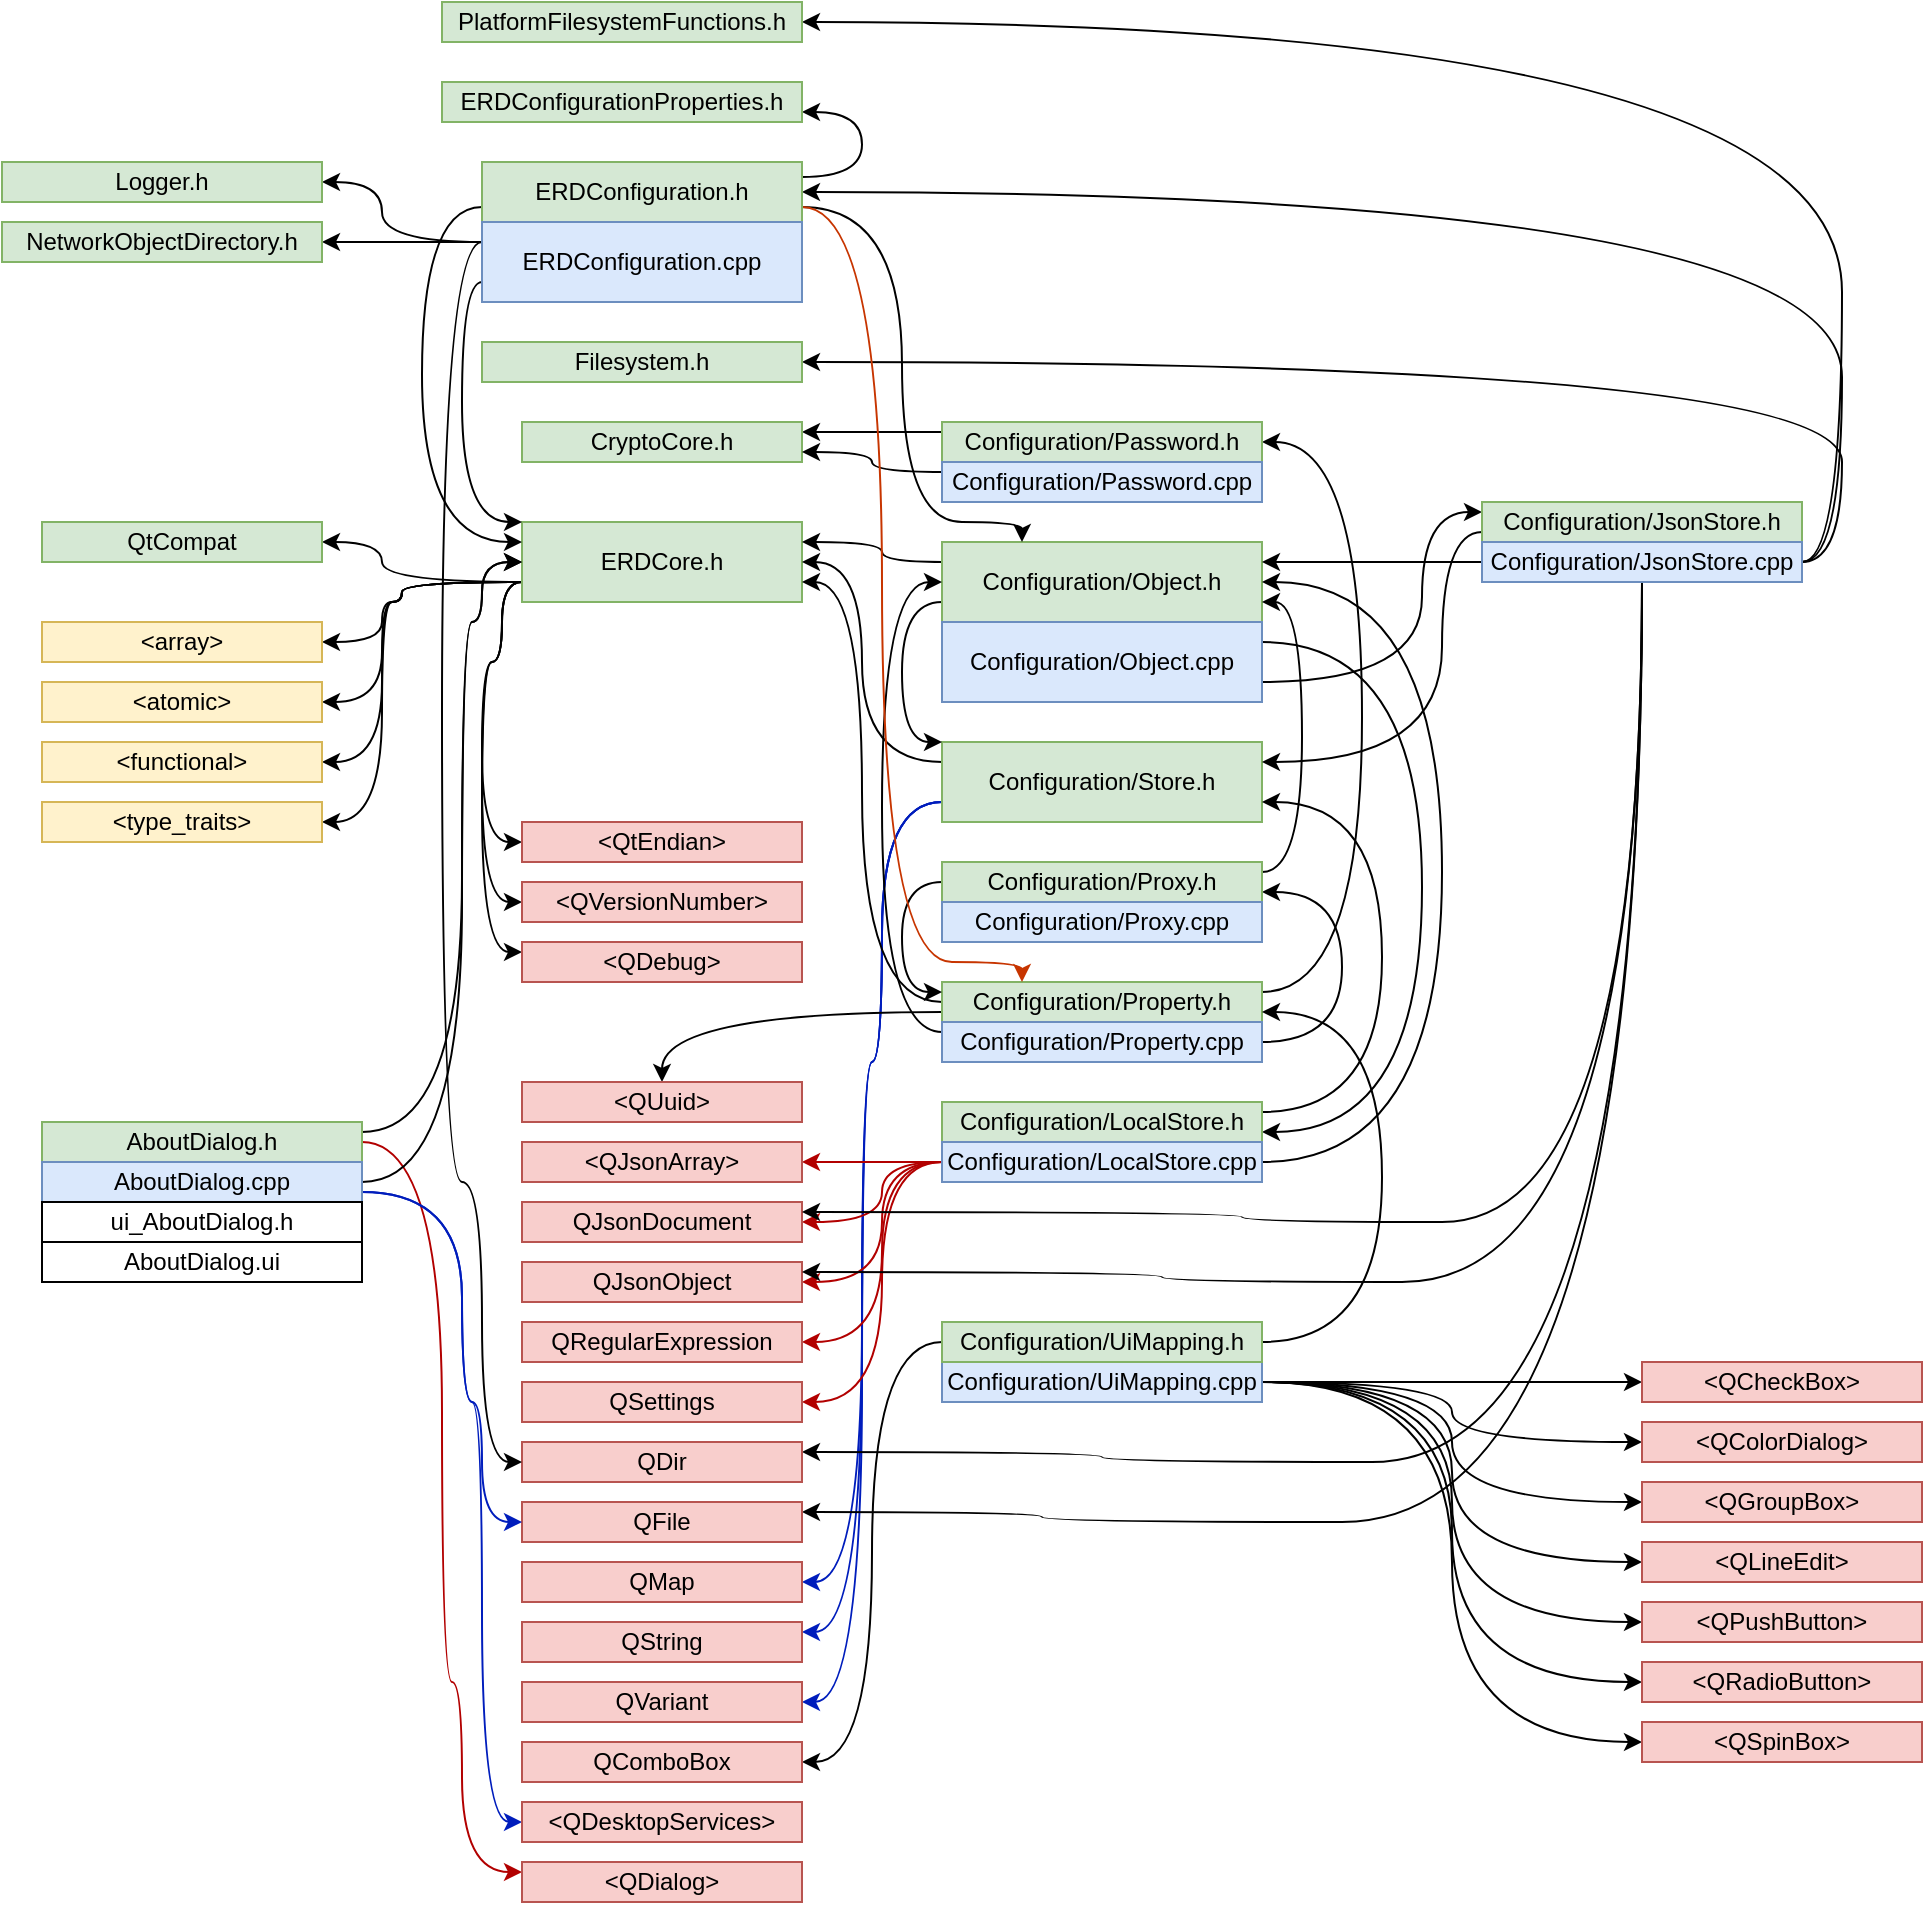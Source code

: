 <mxfile version="20.3.6" type="github">
  <diagram id="zvHaVaip3HxK8wFtQaT3" name="Страница 1">
    <mxGraphModel dx="1221" dy="706" grid="1" gridSize="10" guides="1" tooltips="1" connect="1" arrows="1" fold="1" page="1" pageScale="1" pageWidth="2339" pageHeight="3300" math="0" shadow="0">
      <root>
        <mxCell id="0" />
        <mxCell id="1" parent="0" />
        <mxCell id="VyjJM6VS8CyKdPyFCLlB-68" style="edgeStyle=orthogonalEdgeStyle;orthogonalLoop=1;jettySize=auto;html=1;exitX=0;exitY=0.75;exitDx=0;exitDy=0;entryX=1;entryY=0.5;entryDx=0;entryDy=0;strokeColor=default;curved=1;" edge="1" parent="1" source="VyjJM6VS8CyKdPyFCLlB-1" target="VyjJM6VS8CyKdPyFCLlB-67">
          <mxGeometry relative="1" as="geometry">
            <Array as="points">
              <mxPoint x="490" y="420" />
              <mxPoint x="490" y="400" />
            </Array>
          </mxGeometry>
        </mxCell>
        <mxCell id="VyjJM6VS8CyKdPyFCLlB-76" style="edgeStyle=orthogonalEdgeStyle;curved=1;orthogonalLoop=1;jettySize=auto;html=1;exitX=0;exitY=0.75;exitDx=0;exitDy=0;entryX=0;entryY=0.5;entryDx=0;entryDy=0;strokeColor=default;" edge="1" parent="1" source="VyjJM6VS8CyKdPyFCLlB-1" target="VyjJM6VS8CyKdPyFCLlB-69">
          <mxGeometry relative="1" as="geometry">
            <Array as="points">
              <mxPoint x="550" y="420" />
              <mxPoint x="550" y="460" />
              <mxPoint x="540" y="460" />
              <mxPoint x="540" y="550" />
            </Array>
          </mxGeometry>
        </mxCell>
        <mxCell id="VyjJM6VS8CyKdPyFCLlB-77" style="edgeStyle=orthogonalEdgeStyle;curved=1;orthogonalLoop=1;jettySize=auto;html=1;exitX=0;exitY=0.75;exitDx=0;exitDy=0;entryX=0;entryY=0.5;entryDx=0;entryDy=0;strokeColor=default;" edge="1" parent="1" source="VyjJM6VS8CyKdPyFCLlB-1" target="VyjJM6VS8CyKdPyFCLlB-70">
          <mxGeometry relative="1" as="geometry">
            <Array as="points">
              <mxPoint x="550" y="420" />
              <mxPoint x="550" y="460" />
              <mxPoint x="540" y="460" />
              <mxPoint x="540" y="580" />
            </Array>
          </mxGeometry>
        </mxCell>
        <mxCell id="VyjJM6VS8CyKdPyFCLlB-78" style="edgeStyle=orthogonalEdgeStyle;curved=1;orthogonalLoop=1;jettySize=auto;html=1;exitX=0;exitY=0.75;exitDx=0;exitDy=0;entryX=0;entryY=0.25;entryDx=0;entryDy=0;strokeColor=default;" edge="1" parent="1" source="VyjJM6VS8CyKdPyFCLlB-1" target="VyjJM6VS8CyKdPyFCLlB-71">
          <mxGeometry relative="1" as="geometry">
            <Array as="points">
              <mxPoint x="550" y="420" />
              <mxPoint x="550" y="460" />
              <mxPoint x="540" y="460" />
              <mxPoint x="540" y="605" />
            </Array>
          </mxGeometry>
        </mxCell>
        <mxCell id="VyjJM6VS8CyKdPyFCLlB-79" style="edgeStyle=orthogonalEdgeStyle;curved=1;orthogonalLoop=1;jettySize=auto;html=1;exitX=0;exitY=0.75;exitDx=0;exitDy=0;entryX=1;entryY=0.5;entryDx=0;entryDy=0;strokeColor=default;" edge="1" parent="1" source="VyjJM6VS8CyKdPyFCLlB-1" target="VyjJM6VS8CyKdPyFCLlB-72">
          <mxGeometry relative="1" as="geometry">
            <Array as="points">
              <mxPoint x="500" y="420" />
              <mxPoint x="500" y="430" />
              <mxPoint x="490" y="430" />
              <mxPoint x="490" y="450" />
            </Array>
          </mxGeometry>
        </mxCell>
        <mxCell id="VyjJM6VS8CyKdPyFCLlB-80" style="edgeStyle=orthogonalEdgeStyle;curved=1;orthogonalLoop=1;jettySize=auto;html=1;exitX=0;exitY=0.75;exitDx=0;exitDy=0;entryX=1;entryY=0.5;entryDx=0;entryDy=0;strokeColor=default;" edge="1" parent="1" source="VyjJM6VS8CyKdPyFCLlB-1" target="VyjJM6VS8CyKdPyFCLlB-73">
          <mxGeometry relative="1" as="geometry">
            <Array as="points">
              <mxPoint x="500" y="420" />
              <mxPoint x="500" y="430" />
              <mxPoint x="490" y="430" />
              <mxPoint x="490" y="480" />
            </Array>
          </mxGeometry>
        </mxCell>
        <mxCell id="VyjJM6VS8CyKdPyFCLlB-81" style="edgeStyle=orthogonalEdgeStyle;curved=1;orthogonalLoop=1;jettySize=auto;html=1;exitX=0;exitY=0.75;exitDx=0;exitDy=0;entryX=1;entryY=0.5;entryDx=0;entryDy=0;strokeColor=default;" edge="1" parent="1" source="VyjJM6VS8CyKdPyFCLlB-1" target="VyjJM6VS8CyKdPyFCLlB-74">
          <mxGeometry relative="1" as="geometry">
            <Array as="points">
              <mxPoint x="500" y="420" />
              <mxPoint x="500" y="430" />
              <mxPoint x="490" y="430" />
              <mxPoint x="490" y="510" />
            </Array>
          </mxGeometry>
        </mxCell>
        <mxCell id="VyjJM6VS8CyKdPyFCLlB-82" style="edgeStyle=orthogonalEdgeStyle;curved=1;orthogonalLoop=1;jettySize=auto;html=1;exitX=0;exitY=0.75;exitDx=0;exitDy=0;entryX=1;entryY=0.5;entryDx=0;entryDy=0;strokeColor=default;" edge="1" parent="1" source="VyjJM6VS8CyKdPyFCLlB-1" target="VyjJM6VS8CyKdPyFCLlB-75">
          <mxGeometry relative="1" as="geometry">
            <Array as="points">
              <mxPoint x="500" y="420" />
              <mxPoint x="500" y="430" />
              <mxPoint x="490" y="430" />
              <mxPoint x="490" y="540" />
            </Array>
          </mxGeometry>
        </mxCell>
        <mxCell id="VyjJM6VS8CyKdPyFCLlB-1" value="ERDCore.h" style="rounded=0;whiteSpace=wrap;html=1;fillColor=#d5e8d4;strokeColor=#82b366;" vertex="1" parent="1">
          <mxGeometry x="560" y="390" width="140" height="40" as="geometry" />
        </mxCell>
        <mxCell id="VyjJM6VS8CyKdPyFCLlB-60" style="edgeStyle=orthogonalEdgeStyle;curved=1;orthogonalLoop=1;jettySize=auto;html=1;exitX=0;exitY=0.25;exitDx=0;exitDy=0;entryX=1;entryY=0.5;entryDx=0;entryDy=0;strokeColor=default;" edge="1" parent="1" source="VyjJM6VS8CyKdPyFCLlB-2" target="VyjJM6VS8CyKdPyFCLlB-1">
          <mxGeometry relative="1" as="geometry">
            <Array as="points">
              <mxPoint x="730" y="510" />
              <mxPoint x="730" y="410" />
            </Array>
          </mxGeometry>
        </mxCell>
        <mxCell id="VyjJM6VS8CyKdPyFCLlB-64" style="edgeStyle=orthogonalEdgeStyle;curved=1;orthogonalLoop=1;jettySize=auto;html=1;exitX=0;exitY=0.75;exitDx=0;exitDy=0;entryX=1;entryY=0.5;entryDx=0;entryDy=0;strokeColor=#001DBC;fillColor=#0050ef;" edge="1" parent="1" source="VyjJM6VS8CyKdPyFCLlB-2" target="VyjJM6VS8CyKdPyFCLlB-61">
          <mxGeometry relative="1" as="geometry">
            <Array as="points">
              <mxPoint x="740" y="530" />
              <mxPoint x="740" y="660" />
              <mxPoint x="730" y="660" />
              <mxPoint x="730" y="920" />
            </Array>
          </mxGeometry>
        </mxCell>
        <mxCell id="VyjJM6VS8CyKdPyFCLlB-65" style="edgeStyle=orthogonalEdgeStyle;curved=1;orthogonalLoop=1;jettySize=auto;html=1;exitX=0;exitY=0.75;exitDx=0;exitDy=0;entryX=1;entryY=0.25;entryDx=0;entryDy=0;strokeColor=#001DBC;fillColor=#0050ef;" edge="1" parent="1" source="VyjJM6VS8CyKdPyFCLlB-2" target="VyjJM6VS8CyKdPyFCLlB-62">
          <mxGeometry relative="1" as="geometry">
            <Array as="points">
              <mxPoint x="740" y="530" />
              <mxPoint x="740" y="660" />
              <mxPoint x="730" y="660" />
              <mxPoint x="730" y="945" />
            </Array>
          </mxGeometry>
        </mxCell>
        <mxCell id="VyjJM6VS8CyKdPyFCLlB-66" style="edgeStyle=orthogonalEdgeStyle;curved=1;orthogonalLoop=1;jettySize=auto;html=1;exitX=0;exitY=0.75;exitDx=0;exitDy=0;entryX=1;entryY=0.5;entryDx=0;entryDy=0;strokeColor=#001DBC;fillColor=#0050ef;" edge="1" parent="1" source="VyjJM6VS8CyKdPyFCLlB-2" target="VyjJM6VS8CyKdPyFCLlB-63">
          <mxGeometry relative="1" as="geometry">
            <Array as="points">
              <mxPoint x="740" y="530" />
              <mxPoint x="740" y="660" />
              <mxPoint x="730" y="660" />
              <mxPoint x="730" y="980" />
            </Array>
          </mxGeometry>
        </mxCell>
        <mxCell id="VyjJM6VS8CyKdPyFCLlB-2" value="Configuration/Store.h" style="rounded=0;whiteSpace=wrap;html=1;fillColor=#d5e8d4;strokeColor=#82b366;" vertex="1" parent="1">
          <mxGeometry x="770" y="500" width="160" height="40" as="geometry" />
        </mxCell>
        <mxCell id="VyjJM6VS8CyKdPyFCLlB-5" style="edgeStyle=orthogonalEdgeStyle;orthogonalLoop=1;jettySize=auto;html=1;exitX=0;exitY=0.75;exitDx=0;exitDy=0;entryX=0;entryY=0;entryDx=0;entryDy=0;curved=1;" edge="1" parent="1" source="VyjJM6VS8CyKdPyFCLlB-4" target="VyjJM6VS8CyKdPyFCLlB-2">
          <mxGeometry relative="1" as="geometry">
            <Array as="points">
              <mxPoint x="750" y="430" />
              <mxPoint x="750" y="500" />
            </Array>
          </mxGeometry>
        </mxCell>
        <mxCell id="VyjJM6VS8CyKdPyFCLlB-6" style="edgeStyle=orthogonalEdgeStyle;orthogonalLoop=1;jettySize=auto;html=1;exitX=0;exitY=0.25;exitDx=0;exitDy=0;entryX=1;entryY=0.25;entryDx=0;entryDy=0;curved=1;" edge="1" parent="1" source="VyjJM6VS8CyKdPyFCLlB-4" target="VyjJM6VS8CyKdPyFCLlB-1">
          <mxGeometry relative="1" as="geometry">
            <mxPoint x="790" y="400" as="targetPoint" />
            <Array as="points">
              <mxPoint x="740" y="410" />
              <mxPoint x="740" y="400" />
            </Array>
          </mxGeometry>
        </mxCell>
        <mxCell id="VyjJM6VS8CyKdPyFCLlB-4" value="Configuration/Object.h" style="rounded=0;whiteSpace=wrap;html=1;fillColor=#d5e8d4;strokeColor=#82b366;" vertex="1" parent="1">
          <mxGeometry x="770" y="400" width="160" height="40" as="geometry" />
        </mxCell>
        <mxCell id="VyjJM6VS8CyKdPyFCLlB-11" style="edgeStyle=orthogonalEdgeStyle;orthogonalLoop=1;jettySize=auto;html=1;exitX=1;exitY=0.25;exitDx=0;exitDy=0;entryX=1;entryY=0.75;entryDx=0;entryDy=0;curved=1;" edge="1" parent="1" source="VyjJM6VS8CyKdPyFCLlB-7" target="VyjJM6VS8CyKdPyFCLlB-9">
          <mxGeometry relative="1" as="geometry">
            <Array as="points">
              <mxPoint x="1010" y="450" />
              <mxPoint x="1010" y="695" />
            </Array>
          </mxGeometry>
        </mxCell>
        <mxCell id="VyjJM6VS8CyKdPyFCLlB-12" style="edgeStyle=orthogonalEdgeStyle;orthogonalLoop=1;jettySize=auto;html=1;exitX=1;exitY=0.75;exitDx=0;exitDy=0;entryX=0;entryY=0.25;entryDx=0;entryDy=0;curved=1;" edge="1" parent="1" source="VyjJM6VS8CyKdPyFCLlB-7" target="VyjJM6VS8CyKdPyFCLlB-10">
          <mxGeometry relative="1" as="geometry">
            <Array as="points">
              <mxPoint x="1010" y="470" />
              <mxPoint x="1010" y="385" />
            </Array>
          </mxGeometry>
        </mxCell>
        <mxCell id="VyjJM6VS8CyKdPyFCLlB-7" value="Configuration/Object.cpp" style="rounded=0;whiteSpace=wrap;html=1;fillColor=#dae8fc;strokeColor=#6c8ebf;" vertex="1" parent="1">
          <mxGeometry x="770" y="440" width="160" height="40" as="geometry" />
        </mxCell>
        <mxCell id="VyjJM6VS8CyKdPyFCLlB-29" style="edgeStyle=orthogonalEdgeStyle;orthogonalLoop=1;jettySize=auto;html=1;exitX=1;exitY=0.25;exitDx=0;exitDy=0;entryX=1;entryY=0.75;entryDx=0;entryDy=0;curved=1;" edge="1" parent="1" source="VyjJM6VS8CyKdPyFCLlB-9" target="VyjJM6VS8CyKdPyFCLlB-2">
          <mxGeometry relative="1" as="geometry">
            <Array as="points">
              <mxPoint x="990" y="685" />
              <mxPoint x="990" y="530" />
            </Array>
          </mxGeometry>
        </mxCell>
        <mxCell id="VyjJM6VS8CyKdPyFCLlB-9" value="Configuration/LocalStore.h" style="rounded=0;whiteSpace=wrap;html=1;fillColor=#d5e8d4;strokeColor=#82b366;" vertex="1" parent="1">
          <mxGeometry x="770" y="680" width="160" height="20" as="geometry" />
        </mxCell>
        <mxCell id="VyjJM6VS8CyKdPyFCLlB-44" style="edgeStyle=orthogonalEdgeStyle;orthogonalLoop=1;jettySize=auto;html=1;exitX=0;exitY=0.75;exitDx=0;exitDy=0;entryX=1;entryY=0.25;entryDx=0;entryDy=0;curved=1;" edge="1" parent="1" source="VyjJM6VS8CyKdPyFCLlB-10" target="VyjJM6VS8CyKdPyFCLlB-2">
          <mxGeometry relative="1" as="geometry">
            <Array as="points">
              <mxPoint x="1020" y="395" />
              <mxPoint x="1020" y="510" />
            </Array>
          </mxGeometry>
        </mxCell>
        <mxCell id="VyjJM6VS8CyKdPyFCLlB-10" value="Configuration/JsonStore.h" style="rounded=0;whiteSpace=wrap;html=1;fillColor=#d5e8d4;strokeColor=#82b366;" vertex="1" parent="1">
          <mxGeometry x="1040" y="380" width="160" height="20" as="geometry" />
        </mxCell>
        <mxCell id="VyjJM6VS8CyKdPyFCLlB-16" style="edgeStyle=orthogonalEdgeStyle;orthogonalLoop=1;jettySize=auto;html=1;exitX=0;exitY=0.75;exitDx=0;exitDy=0;entryX=0.5;entryY=0;entryDx=0;entryDy=0;curved=1;" edge="1" parent="1" source="VyjJM6VS8CyKdPyFCLlB-13" target="VyjJM6VS8CyKdPyFCLlB-15">
          <mxGeometry relative="1" as="geometry" />
        </mxCell>
        <mxCell id="VyjJM6VS8CyKdPyFCLlB-17" style="edgeStyle=orthogonalEdgeStyle;orthogonalLoop=1;jettySize=auto;html=1;exitX=0;exitY=0.5;exitDx=0;exitDy=0;entryX=1;entryY=0.75;entryDx=0;entryDy=0;curved=1;" edge="1" parent="1" source="VyjJM6VS8CyKdPyFCLlB-13" target="VyjJM6VS8CyKdPyFCLlB-1">
          <mxGeometry relative="1" as="geometry">
            <Array as="points">
              <mxPoint x="730" y="630" />
              <mxPoint x="730" y="420" />
            </Array>
          </mxGeometry>
        </mxCell>
        <mxCell id="VyjJM6VS8CyKdPyFCLlB-19" style="edgeStyle=orthogonalEdgeStyle;orthogonalLoop=1;jettySize=auto;html=1;exitX=1;exitY=0.25;exitDx=0;exitDy=0;entryX=1;entryY=0.5;entryDx=0;entryDy=0;curved=1;" edge="1" parent="1" source="VyjJM6VS8CyKdPyFCLlB-13" target="VyjJM6VS8CyKdPyFCLlB-18">
          <mxGeometry relative="1" as="geometry">
            <Array as="points">
              <mxPoint x="980" y="625" />
              <mxPoint x="980" y="350" />
            </Array>
          </mxGeometry>
        </mxCell>
        <mxCell id="VyjJM6VS8CyKdPyFCLlB-13" value="Configuration/Property.h" style="rounded=0;whiteSpace=wrap;html=1;fillColor=#d5e8d4;strokeColor=#82b366;" vertex="1" parent="1">
          <mxGeometry x="770" y="620" width="160" height="20" as="geometry" />
        </mxCell>
        <mxCell id="VyjJM6VS8CyKdPyFCLlB-20" style="edgeStyle=orthogonalEdgeStyle;orthogonalLoop=1;jettySize=auto;html=1;exitX=0;exitY=0.25;exitDx=0;exitDy=0;entryX=0;entryY=0.5;entryDx=0;entryDy=0;curved=1;" edge="1" parent="1" source="VyjJM6VS8CyKdPyFCLlB-14" target="VyjJM6VS8CyKdPyFCLlB-4">
          <mxGeometry relative="1" as="geometry">
            <Array as="points">
              <mxPoint x="740" y="645" />
              <mxPoint x="740" y="420" />
            </Array>
          </mxGeometry>
        </mxCell>
        <mxCell id="VyjJM6VS8CyKdPyFCLlB-23" style="edgeStyle=orthogonalEdgeStyle;orthogonalLoop=1;jettySize=auto;html=1;exitX=1;exitY=0.5;exitDx=0;exitDy=0;entryX=1;entryY=0.75;entryDx=0;entryDy=0;curved=1;" edge="1" parent="1" source="VyjJM6VS8CyKdPyFCLlB-14" target="VyjJM6VS8CyKdPyFCLlB-22">
          <mxGeometry relative="1" as="geometry">
            <Array as="points">
              <mxPoint x="970" y="650" />
              <mxPoint x="970" y="575" />
            </Array>
          </mxGeometry>
        </mxCell>
        <mxCell id="VyjJM6VS8CyKdPyFCLlB-14" value="Configuration/Property.cpp" style="rounded=0;whiteSpace=wrap;html=1;fillColor=#dae8fc;strokeColor=#6c8ebf;" vertex="1" parent="1">
          <mxGeometry x="770" y="640" width="160" height="20" as="geometry" />
        </mxCell>
        <mxCell id="VyjJM6VS8CyKdPyFCLlB-15" value="&amp;lt;QUuid&amp;gt;" style="rounded=0;whiteSpace=wrap;html=1;fillColor=#f8cecc;strokeColor=#b85450;" vertex="1" parent="1">
          <mxGeometry x="560" y="670" width="140" height="20" as="geometry" />
        </mxCell>
        <mxCell id="VyjJM6VS8CyKdPyFCLlB-25" style="edgeStyle=orthogonalEdgeStyle;orthogonalLoop=1;jettySize=auto;html=1;exitX=0;exitY=0.25;exitDx=0;exitDy=0;entryX=1;entryY=0.25;entryDx=0;entryDy=0;curved=1;" edge="1" parent="1" source="VyjJM6VS8CyKdPyFCLlB-18" target="VyjJM6VS8CyKdPyFCLlB-24">
          <mxGeometry relative="1" as="geometry" />
        </mxCell>
        <mxCell id="VyjJM6VS8CyKdPyFCLlB-18" value="Configuration/Password.h" style="rounded=0;whiteSpace=wrap;html=1;fillColor=#d5e8d4;strokeColor=#82b366;" vertex="1" parent="1">
          <mxGeometry x="770" y="340" width="160" height="20" as="geometry" />
        </mxCell>
        <mxCell id="VyjJM6VS8CyKdPyFCLlB-83" style="edgeStyle=orthogonalEdgeStyle;orthogonalLoop=1;jettySize=auto;html=1;exitX=1;exitY=0.25;exitDx=0;exitDy=0;entryX=1;entryY=0.75;entryDx=0;entryDy=0;strokeColor=default;curved=1;" edge="1" parent="1" source="VyjJM6VS8CyKdPyFCLlB-22" target="VyjJM6VS8CyKdPyFCLlB-4">
          <mxGeometry relative="1" as="geometry">
            <Array as="points">
              <mxPoint x="950" y="565" />
              <mxPoint x="950" y="430" />
            </Array>
          </mxGeometry>
        </mxCell>
        <mxCell id="VyjJM6VS8CyKdPyFCLlB-85" style="edgeStyle=orthogonalEdgeStyle;curved=1;orthogonalLoop=1;jettySize=auto;html=1;exitX=0;exitY=0.5;exitDx=0;exitDy=0;entryX=0;entryY=0.25;entryDx=0;entryDy=0;strokeColor=default;" edge="1" parent="1" source="VyjJM6VS8CyKdPyFCLlB-22" target="VyjJM6VS8CyKdPyFCLlB-13">
          <mxGeometry relative="1" as="geometry">
            <Array as="points">
              <mxPoint x="750" y="570" />
              <mxPoint x="750" y="625" />
            </Array>
          </mxGeometry>
        </mxCell>
        <mxCell id="VyjJM6VS8CyKdPyFCLlB-22" value="Configuration/Proxy.h" style="rounded=0;whiteSpace=wrap;html=1;fillColor=#d5e8d4;strokeColor=#82b366;" vertex="1" parent="1">
          <mxGeometry x="770" y="560" width="160" height="20" as="geometry" />
        </mxCell>
        <mxCell id="VyjJM6VS8CyKdPyFCLlB-24" value="CryptoCore.h" style="rounded=0;whiteSpace=wrap;html=1;fillColor=#d5e8d4;strokeColor=#82b366;" vertex="1" parent="1">
          <mxGeometry x="560" y="340" width="140" height="20" as="geometry" />
        </mxCell>
        <mxCell id="VyjJM6VS8CyKdPyFCLlB-28" style="edgeStyle=orthogonalEdgeStyle;orthogonalLoop=1;jettySize=auto;html=1;exitX=0;exitY=0.25;exitDx=0;exitDy=0;entryX=1;entryY=0.75;entryDx=0;entryDy=0;curved=1;" edge="1" parent="1" source="VyjJM6VS8CyKdPyFCLlB-26" target="VyjJM6VS8CyKdPyFCLlB-24">
          <mxGeometry relative="1" as="geometry" />
        </mxCell>
        <mxCell id="VyjJM6VS8CyKdPyFCLlB-26" value="Configuration/Password.cpp" style="rounded=0;whiteSpace=wrap;html=1;fillColor=#dae8fc;strokeColor=#6c8ebf;" vertex="1" parent="1">
          <mxGeometry x="770" y="360" width="160" height="20" as="geometry" />
        </mxCell>
        <mxCell id="VyjJM6VS8CyKdPyFCLlB-37" style="edgeStyle=orthogonalEdgeStyle;orthogonalLoop=1;jettySize=auto;html=1;exitX=0;exitY=0.5;exitDx=0;exitDy=0;entryX=1;entryY=0.5;entryDx=0;entryDy=0;fillColor=#e51400;strokeColor=#B20000;curved=1;" edge="1" parent="1" source="VyjJM6VS8CyKdPyFCLlB-30" target="VyjJM6VS8CyKdPyFCLlB-31">
          <mxGeometry relative="1" as="geometry">
            <Array as="points">
              <mxPoint x="780" y="710" />
              <mxPoint x="780" y="710" />
            </Array>
          </mxGeometry>
        </mxCell>
        <mxCell id="VyjJM6VS8CyKdPyFCLlB-38" style="edgeStyle=orthogonalEdgeStyle;orthogonalLoop=1;jettySize=auto;html=1;exitX=0;exitY=0.5;exitDx=0;exitDy=0;entryX=1;entryY=0.5;entryDx=0;entryDy=0;fillColor=#e51400;strokeColor=#B20000;curved=1;" edge="1" parent="1" source="VyjJM6VS8CyKdPyFCLlB-30" target="VyjJM6VS8CyKdPyFCLlB-32">
          <mxGeometry relative="1" as="geometry">
            <Array as="points">
              <mxPoint x="740" y="710" />
              <mxPoint x="740" y="740" />
            </Array>
          </mxGeometry>
        </mxCell>
        <mxCell id="VyjJM6VS8CyKdPyFCLlB-39" style="edgeStyle=orthogonalEdgeStyle;orthogonalLoop=1;jettySize=auto;html=1;exitX=0;exitY=0.5;exitDx=0;exitDy=0;entryX=1;entryY=0.5;entryDx=0;entryDy=0;fillColor=#e51400;strokeColor=#B20000;curved=1;" edge="1" parent="1" source="VyjJM6VS8CyKdPyFCLlB-30" target="VyjJM6VS8CyKdPyFCLlB-33">
          <mxGeometry relative="1" as="geometry">
            <Array as="points">
              <mxPoint x="740" y="710" />
              <mxPoint x="740" y="770" />
            </Array>
          </mxGeometry>
        </mxCell>
        <mxCell id="VyjJM6VS8CyKdPyFCLlB-42" style="edgeStyle=orthogonalEdgeStyle;orthogonalLoop=1;jettySize=auto;html=1;exitX=0;exitY=0.5;exitDx=0;exitDy=0;entryX=1;entryY=0.5;entryDx=0;entryDy=0;fillColor=#e51400;strokeColor=#B20000;curved=1;" edge="1" parent="1" source="VyjJM6VS8CyKdPyFCLlB-30" target="VyjJM6VS8CyKdPyFCLlB-34">
          <mxGeometry relative="1" as="geometry">
            <Array as="points">
              <mxPoint x="740" y="710" />
              <mxPoint x="740" y="800" />
            </Array>
          </mxGeometry>
        </mxCell>
        <mxCell id="VyjJM6VS8CyKdPyFCLlB-43" style="edgeStyle=orthogonalEdgeStyle;orthogonalLoop=1;jettySize=auto;html=1;exitX=0;exitY=0.5;exitDx=0;exitDy=0;entryX=1;entryY=0.5;entryDx=0;entryDy=0;fillColor=#e51400;strokeColor=#B20000;curved=1;" edge="1" parent="1" source="VyjJM6VS8CyKdPyFCLlB-30" target="VyjJM6VS8CyKdPyFCLlB-35">
          <mxGeometry relative="1" as="geometry">
            <Array as="points">
              <mxPoint x="740" y="710" />
              <mxPoint x="740" y="830" />
            </Array>
          </mxGeometry>
        </mxCell>
        <mxCell id="VyjJM6VS8CyKdPyFCLlB-96" style="edgeStyle=orthogonalEdgeStyle;curved=1;orthogonalLoop=1;jettySize=auto;html=1;exitX=1;exitY=0.5;exitDx=0;exitDy=0;entryX=1;entryY=0.5;entryDx=0;entryDy=0;strokeColor=default;" edge="1" parent="1" source="VyjJM6VS8CyKdPyFCLlB-30" target="VyjJM6VS8CyKdPyFCLlB-4">
          <mxGeometry relative="1" as="geometry">
            <Array as="points">
              <mxPoint x="1020" y="710" />
              <mxPoint x="1020" y="420" />
            </Array>
          </mxGeometry>
        </mxCell>
        <mxCell id="VyjJM6VS8CyKdPyFCLlB-30" value="Configuration/LocalStore.cpp" style="rounded=0;whiteSpace=wrap;html=1;fillColor=#dae8fc;strokeColor=#6c8ebf;" vertex="1" parent="1">
          <mxGeometry x="770" y="700" width="160" height="20" as="geometry" />
        </mxCell>
        <mxCell id="VyjJM6VS8CyKdPyFCLlB-31" value="&amp;lt;QJsonArray&amp;gt;" style="rounded=0;whiteSpace=wrap;html=1;fillColor=#f8cecc;strokeColor=#b85450;" vertex="1" parent="1">
          <mxGeometry x="560" y="700" width="140" height="20" as="geometry" />
        </mxCell>
        <mxCell id="VyjJM6VS8CyKdPyFCLlB-32" value="QJsonDocument" style="rounded=0;whiteSpace=wrap;html=1;fillColor=#f8cecc;strokeColor=#b85450;" vertex="1" parent="1">
          <mxGeometry x="560" y="730" width="140" height="20" as="geometry" />
        </mxCell>
        <mxCell id="VyjJM6VS8CyKdPyFCLlB-33" value="QJsonObject" style="rounded=0;whiteSpace=wrap;html=1;fillColor=#f8cecc;strokeColor=#b85450;" vertex="1" parent="1">
          <mxGeometry x="560" y="760" width="140" height="20" as="geometry" />
        </mxCell>
        <mxCell id="VyjJM6VS8CyKdPyFCLlB-34" value="QRegularExpression" style="rounded=0;whiteSpace=wrap;html=1;fillColor=#f8cecc;strokeColor=#b85450;" vertex="1" parent="1">
          <mxGeometry x="560" y="790" width="140" height="20" as="geometry" />
        </mxCell>
        <mxCell id="VyjJM6VS8CyKdPyFCLlB-35" value="QSettings" style="rounded=0;whiteSpace=wrap;html=1;fillColor=#f8cecc;strokeColor=#b85450;" vertex="1" parent="1">
          <mxGeometry x="560" y="820" width="140" height="20" as="geometry" />
        </mxCell>
        <mxCell id="VyjJM6VS8CyKdPyFCLlB-47" style="edgeStyle=orthogonalEdgeStyle;orthogonalLoop=1;jettySize=auto;html=1;curved=1;entryX=1;entryY=0.25;entryDx=0;entryDy=0;startArrow=none;" edge="1" parent="1" source="VyjJM6VS8CyKdPyFCLlB-45" target="VyjJM6VS8CyKdPyFCLlB-4">
          <mxGeometry relative="1" as="geometry">
            <mxPoint x="1200" y="410" as="sourcePoint" />
            <mxPoint x="910" y="500" as="targetPoint" />
            <Array as="points">
              <mxPoint x="1100" y="410" />
            </Array>
          </mxGeometry>
        </mxCell>
        <mxCell id="VyjJM6VS8CyKdPyFCLlB-50" style="edgeStyle=orthogonalEdgeStyle;orthogonalLoop=1;jettySize=auto;html=1;exitX=0.5;exitY=1;exitDx=0;exitDy=0;entryX=1;entryY=0.25;entryDx=0;entryDy=0;curved=1;" edge="1" parent="1" source="VyjJM6VS8CyKdPyFCLlB-45" target="VyjJM6VS8CyKdPyFCLlB-32">
          <mxGeometry relative="1" as="geometry">
            <Array as="points">
              <mxPoint x="1120" y="740" />
              <mxPoint x="920" y="740" />
              <mxPoint x="920" y="735" />
            </Array>
          </mxGeometry>
        </mxCell>
        <mxCell id="VyjJM6VS8CyKdPyFCLlB-51" style="edgeStyle=orthogonalEdgeStyle;orthogonalLoop=1;jettySize=auto;html=1;exitX=0.5;exitY=1;exitDx=0;exitDy=0;entryX=1;entryY=0.25;entryDx=0;entryDy=0;curved=1;strokeColor=default;" edge="1" parent="1" source="VyjJM6VS8CyKdPyFCLlB-45" target="VyjJM6VS8CyKdPyFCLlB-33">
          <mxGeometry relative="1" as="geometry">
            <Array as="points">
              <mxPoint x="1120" y="770" />
              <mxPoint x="880" y="770" />
              <mxPoint x="880" y="765" />
            </Array>
          </mxGeometry>
        </mxCell>
        <mxCell id="VyjJM6VS8CyKdPyFCLlB-52" style="edgeStyle=orthogonalEdgeStyle;orthogonalLoop=1;jettySize=auto;html=1;exitX=0.5;exitY=1;exitDx=0;exitDy=0;entryX=1;entryY=0.25;entryDx=0;entryDy=0;curved=1;" edge="1" parent="1" source="VyjJM6VS8CyKdPyFCLlB-45" target="VyjJM6VS8CyKdPyFCLlB-48">
          <mxGeometry relative="1" as="geometry">
            <Array as="points">
              <mxPoint x="1120" y="860" />
              <mxPoint x="850" y="860" />
              <mxPoint x="850" y="855" />
            </Array>
          </mxGeometry>
        </mxCell>
        <mxCell id="VyjJM6VS8CyKdPyFCLlB-53" style="edgeStyle=orthogonalEdgeStyle;orthogonalLoop=1;jettySize=auto;html=1;exitX=0.5;exitY=1;exitDx=0;exitDy=0;entryX=1;entryY=0.25;entryDx=0;entryDy=0;curved=1;" edge="1" parent="1" source="VyjJM6VS8CyKdPyFCLlB-45" target="VyjJM6VS8CyKdPyFCLlB-49">
          <mxGeometry relative="1" as="geometry">
            <Array as="points">
              <mxPoint x="1120" y="890" />
              <mxPoint x="820" y="890" />
              <mxPoint x="820" y="885" />
            </Array>
          </mxGeometry>
        </mxCell>
        <mxCell id="VyjJM6VS8CyKdPyFCLlB-57" style="edgeStyle=orthogonalEdgeStyle;orthogonalLoop=1;jettySize=auto;html=1;exitX=1;exitY=0.5;exitDx=0;exitDy=0;entryX=1;entryY=0.5;entryDx=0;entryDy=0;curved=1;" edge="1" parent="1" source="VyjJM6VS8CyKdPyFCLlB-45" target="VyjJM6VS8CyKdPyFCLlB-54">
          <mxGeometry relative="1" as="geometry">
            <Array as="points">
              <mxPoint x="1220" y="410" />
              <mxPoint x="1220" y="310" />
            </Array>
          </mxGeometry>
        </mxCell>
        <mxCell id="VyjJM6VS8CyKdPyFCLlB-58" style="edgeStyle=orthogonalEdgeStyle;orthogonalLoop=1;jettySize=auto;html=1;exitX=1;exitY=0.5;exitDx=0;exitDy=0;entryX=1;entryY=0.5;entryDx=0;entryDy=0;curved=1;" edge="1" parent="1" source="VyjJM6VS8CyKdPyFCLlB-45" target="VyjJM6VS8CyKdPyFCLlB-55">
          <mxGeometry relative="1" as="geometry" />
        </mxCell>
        <mxCell id="VyjJM6VS8CyKdPyFCLlB-59" style="edgeStyle=orthogonalEdgeStyle;orthogonalLoop=1;jettySize=auto;html=1;exitX=1;exitY=0.5;exitDx=0;exitDy=0;entryX=1;entryY=0.5;entryDx=0;entryDy=0;curved=1;" edge="1" parent="1" source="VyjJM6VS8CyKdPyFCLlB-45" target="VyjJM6VS8CyKdPyFCLlB-56">
          <mxGeometry relative="1" as="geometry">
            <Array as="points">
              <mxPoint x="1220" y="410" />
              <mxPoint x="1220" y="140" />
            </Array>
          </mxGeometry>
        </mxCell>
        <mxCell id="VyjJM6VS8CyKdPyFCLlB-48" value="QDir" style="rounded=0;whiteSpace=wrap;html=1;fillColor=#f8cecc;strokeColor=#b85450;" vertex="1" parent="1">
          <mxGeometry x="560" y="850" width="140" height="20" as="geometry" />
        </mxCell>
        <mxCell id="VyjJM6VS8CyKdPyFCLlB-49" value="QFile" style="rounded=0;whiteSpace=wrap;html=1;fillColor=#f8cecc;strokeColor=#b85450;" vertex="1" parent="1">
          <mxGeometry x="560" y="880" width="140" height="20" as="geometry" />
        </mxCell>
        <mxCell id="VyjJM6VS8CyKdPyFCLlB-54" value="Filesystem.h" style="rounded=0;whiteSpace=wrap;html=1;fillColor=#d5e8d4;strokeColor=#82b366;" vertex="1" parent="1">
          <mxGeometry x="540" y="300" width="160" height="20" as="geometry" />
        </mxCell>
        <mxCell id="VyjJM6VS8CyKdPyFCLlB-130" style="edgeStyle=orthogonalEdgeStyle;curved=1;orthogonalLoop=1;jettySize=auto;html=1;exitX=0;exitY=0.75;exitDx=0;exitDy=0;entryX=0;entryY=0.25;entryDx=0;entryDy=0;strokeColor=default;" edge="1" parent="1" source="VyjJM6VS8CyKdPyFCLlB-55" target="VyjJM6VS8CyKdPyFCLlB-1">
          <mxGeometry relative="1" as="geometry">
            <Array as="points">
              <mxPoint x="510" y="233" />
              <mxPoint x="510" y="400" />
            </Array>
          </mxGeometry>
        </mxCell>
        <mxCell id="VyjJM6VS8CyKdPyFCLlB-131" style="edgeStyle=orthogonalEdgeStyle;curved=1;orthogonalLoop=1;jettySize=auto;html=1;exitX=1;exitY=0.75;exitDx=0;exitDy=0;entryX=0.25;entryY=0;entryDx=0;entryDy=0;strokeColor=default;" edge="1" parent="1" source="VyjJM6VS8CyKdPyFCLlB-55" target="VyjJM6VS8CyKdPyFCLlB-4">
          <mxGeometry relative="1" as="geometry">
            <Array as="points">
              <mxPoint x="750" y="232" />
              <mxPoint x="750" y="390" />
              <mxPoint x="810" y="390" />
            </Array>
          </mxGeometry>
        </mxCell>
        <mxCell id="VyjJM6VS8CyKdPyFCLlB-132" style="edgeStyle=orthogonalEdgeStyle;curved=1;orthogonalLoop=1;jettySize=auto;html=1;exitX=1;exitY=0.75;exitDx=0;exitDy=0;entryX=0.25;entryY=0;entryDx=0;entryDy=0;strokeColor=#C73500;fillColor=#fa6800;" edge="1" parent="1" source="VyjJM6VS8CyKdPyFCLlB-55" target="VyjJM6VS8CyKdPyFCLlB-13">
          <mxGeometry relative="1" as="geometry">
            <Array as="points">
              <mxPoint x="740" y="232" />
              <mxPoint x="740" y="610" />
              <mxPoint x="810" y="610" />
            </Array>
          </mxGeometry>
        </mxCell>
        <mxCell id="VyjJM6VS8CyKdPyFCLlB-134" style="edgeStyle=orthogonalEdgeStyle;curved=1;orthogonalLoop=1;jettySize=auto;html=1;exitX=1;exitY=0.25;exitDx=0;exitDy=0;entryX=1;entryY=0.75;entryDx=0;entryDy=0;strokeColor=default;" edge="1" parent="1" source="VyjJM6VS8CyKdPyFCLlB-55" target="VyjJM6VS8CyKdPyFCLlB-133">
          <mxGeometry relative="1" as="geometry">
            <Array as="points">
              <mxPoint x="730" y="218" />
              <mxPoint x="730" y="185" />
            </Array>
          </mxGeometry>
        </mxCell>
        <mxCell id="VyjJM6VS8CyKdPyFCLlB-55" value="ERDConfiguration.h" style="rounded=0;whiteSpace=wrap;html=1;fillColor=#d5e8d4;strokeColor=#82b366;" vertex="1" parent="1">
          <mxGeometry x="540" y="210" width="160" height="30" as="geometry" />
        </mxCell>
        <mxCell id="VyjJM6VS8CyKdPyFCLlB-56" value="PlatformFilesystemFunctions.h" style="rounded=0;whiteSpace=wrap;html=1;fillColor=#d5e8d4;strokeColor=#82b366;" vertex="1" parent="1">
          <mxGeometry x="520" y="130" width="180" height="20" as="geometry" />
        </mxCell>
        <mxCell id="VyjJM6VS8CyKdPyFCLlB-61" value="QMap" style="rounded=0;whiteSpace=wrap;html=1;fillColor=#f8cecc;strokeColor=#b85450;" vertex="1" parent="1">
          <mxGeometry x="560" y="910" width="140" height="20" as="geometry" />
        </mxCell>
        <mxCell id="VyjJM6VS8CyKdPyFCLlB-62" value="QString" style="rounded=0;whiteSpace=wrap;html=1;fillColor=#f8cecc;strokeColor=#b85450;" vertex="1" parent="1">
          <mxGeometry x="560" y="940" width="140" height="20" as="geometry" />
        </mxCell>
        <mxCell id="VyjJM6VS8CyKdPyFCLlB-63" value="QVariant" style="rounded=0;whiteSpace=wrap;html=1;fillColor=#f8cecc;strokeColor=#b85450;" vertex="1" parent="1">
          <mxGeometry x="560" y="970" width="140" height="20" as="geometry" />
        </mxCell>
        <mxCell id="VyjJM6VS8CyKdPyFCLlB-67" value="QtCompat" style="rounded=0;whiteSpace=wrap;html=1;fillColor=#d5e8d4;strokeColor=#82b366;" vertex="1" parent="1">
          <mxGeometry x="320" y="390" width="140" height="20" as="geometry" />
        </mxCell>
        <mxCell id="VyjJM6VS8CyKdPyFCLlB-69" value="&amp;lt;QtEndian&amp;gt;" style="rounded=0;whiteSpace=wrap;html=1;fillColor=#f8cecc;strokeColor=#b85450;" vertex="1" parent="1">
          <mxGeometry x="560" y="540" width="140" height="20" as="geometry" />
        </mxCell>
        <mxCell id="VyjJM6VS8CyKdPyFCLlB-70" value="&amp;lt;QVersionNumber&amp;gt;" style="rounded=0;whiteSpace=wrap;html=1;fillColor=#f8cecc;strokeColor=#b85450;" vertex="1" parent="1">
          <mxGeometry x="560" y="570" width="140" height="20" as="geometry" />
        </mxCell>
        <mxCell id="VyjJM6VS8CyKdPyFCLlB-71" value="&amp;lt;QDebug&amp;gt;" style="rounded=0;whiteSpace=wrap;html=1;fillColor=#f8cecc;strokeColor=#b85450;" vertex="1" parent="1">
          <mxGeometry x="560" y="600" width="140" height="20" as="geometry" />
        </mxCell>
        <mxCell id="VyjJM6VS8CyKdPyFCLlB-72" value="&amp;lt;array&amp;gt;" style="rounded=0;whiteSpace=wrap;html=1;fillColor=#fff2cc;strokeColor=#d6b656;" vertex="1" parent="1">
          <mxGeometry x="320" y="440" width="140" height="20" as="geometry" />
        </mxCell>
        <mxCell id="VyjJM6VS8CyKdPyFCLlB-73" value="&amp;lt;atomic&amp;gt;" style="rounded=0;whiteSpace=wrap;html=1;fillColor=#fff2cc;strokeColor=#d6b656;" vertex="1" parent="1">
          <mxGeometry x="320" y="470" width="140" height="20" as="geometry" />
        </mxCell>
        <mxCell id="VyjJM6VS8CyKdPyFCLlB-74" value="&amp;lt;functional&amp;gt;" style="rounded=0;whiteSpace=wrap;html=1;fillColor=#fff2cc;strokeColor=#d6b656;" vertex="1" parent="1">
          <mxGeometry x="320" y="500" width="140" height="20" as="geometry" />
        </mxCell>
        <mxCell id="VyjJM6VS8CyKdPyFCLlB-75" value="&amp;lt;type_traits&amp;gt;" style="rounded=0;whiteSpace=wrap;html=1;fillColor=#fff2cc;strokeColor=#d6b656;" vertex="1" parent="1">
          <mxGeometry x="320" y="530" width="140" height="20" as="geometry" />
        </mxCell>
        <mxCell id="VyjJM6VS8CyKdPyFCLlB-88" value="Configuration/Proxy.cpp" style="rounded=0;whiteSpace=wrap;html=1;fillColor=#dae8fc;strokeColor=#6c8ebf;" vertex="1" parent="1">
          <mxGeometry x="770" y="580" width="160" height="20" as="geometry" />
        </mxCell>
        <mxCell id="VyjJM6VS8CyKdPyFCLlB-45" value="Configuration/JsonStore.cpp" style="rounded=0;whiteSpace=wrap;html=1;fillColor=#dae8fc;strokeColor=#6c8ebf;" vertex="1" parent="1">
          <mxGeometry x="1040" y="400" width="160" height="20" as="geometry" />
        </mxCell>
        <mxCell id="VyjJM6VS8CyKdPyFCLlB-110" style="edgeStyle=orthogonalEdgeStyle;curved=1;orthogonalLoop=1;jettySize=auto;html=1;exitX=1;exitY=0.5;exitDx=0;exitDy=0;strokeColor=default;" edge="1" parent="1" source="VyjJM6VS8CyKdPyFCLlB-98" target="VyjJM6VS8CyKdPyFCLlB-103">
          <mxGeometry relative="1" as="geometry" />
        </mxCell>
        <mxCell id="VyjJM6VS8CyKdPyFCLlB-111" style="edgeStyle=orthogonalEdgeStyle;curved=1;orthogonalLoop=1;jettySize=auto;html=1;exitX=1;exitY=0.5;exitDx=0;exitDy=0;entryX=0;entryY=0.5;entryDx=0;entryDy=0;strokeColor=default;" edge="1" parent="1" source="VyjJM6VS8CyKdPyFCLlB-98" target="VyjJM6VS8CyKdPyFCLlB-104">
          <mxGeometry relative="1" as="geometry" />
        </mxCell>
        <mxCell id="VyjJM6VS8CyKdPyFCLlB-112" style="edgeStyle=orthogonalEdgeStyle;curved=1;orthogonalLoop=1;jettySize=auto;html=1;exitX=1;exitY=0.5;exitDx=0;exitDy=0;entryX=0;entryY=0.5;entryDx=0;entryDy=0;strokeColor=default;" edge="1" parent="1" source="VyjJM6VS8CyKdPyFCLlB-98" target="VyjJM6VS8CyKdPyFCLlB-105">
          <mxGeometry relative="1" as="geometry" />
        </mxCell>
        <mxCell id="VyjJM6VS8CyKdPyFCLlB-113" style="edgeStyle=orthogonalEdgeStyle;curved=1;orthogonalLoop=1;jettySize=auto;html=1;exitX=1;exitY=0.5;exitDx=0;exitDy=0;entryX=0;entryY=0.5;entryDx=0;entryDy=0;strokeColor=default;" edge="1" parent="1" source="VyjJM6VS8CyKdPyFCLlB-98" target="VyjJM6VS8CyKdPyFCLlB-106">
          <mxGeometry relative="1" as="geometry" />
        </mxCell>
        <mxCell id="VyjJM6VS8CyKdPyFCLlB-114" style="edgeStyle=orthogonalEdgeStyle;curved=1;orthogonalLoop=1;jettySize=auto;html=1;exitX=1;exitY=0.5;exitDx=0;exitDy=0;entryX=0;entryY=0.5;entryDx=0;entryDy=0;strokeColor=default;" edge="1" parent="1" source="VyjJM6VS8CyKdPyFCLlB-98" target="VyjJM6VS8CyKdPyFCLlB-107">
          <mxGeometry relative="1" as="geometry" />
        </mxCell>
        <mxCell id="VyjJM6VS8CyKdPyFCLlB-115" style="edgeStyle=orthogonalEdgeStyle;curved=1;orthogonalLoop=1;jettySize=auto;html=1;exitX=1;exitY=0.5;exitDx=0;exitDy=0;entryX=0;entryY=0.5;entryDx=0;entryDy=0;strokeColor=default;" edge="1" parent="1" source="VyjJM6VS8CyKdPyFCLlB-98" target="VyjJM6VS8CyKdPyFCLlB-108">
          <mxGeometry relative="1" as="geometry" />
        </mxCell>
        <mxCell id="VyjJM6VS8CyKdPyFCLlB-116" style="edgeStyle=orthogonalEdgeStyle;curved=1;orthogonalLoop=1;jettySize=auto;html=1;exitX=1;exitY=0.5;exitDx=0;exitDy=0;entryX=0;entryY=0.5;entryDx=0;entryDy=0;strokeColor=default;" edge="1" parent="1" source="VyjJM6VS8CyKdPyFCLlB-98" target="VyjJM6VS8CyKdPyFCLlB-109">
          <mxGeometry relative="1" as="geometry" />
        </mxCell>
        <mxCell id="VyjJM6VS8CyKdPyFCLlB-98" value="Configuration/UiMapping.cpp" style="rounded=0;whiteSpace=wrap;html=1;fillColor=#dae8fc;strokeColor=#6c8ebf;" vertex="1" parent="1">
          <mxGeometry x="770" y="810" width="160" height="20" as="geometry" />
        </mxCell>
        <mxCell id="VyjJM6VS8CyKdPyFCLlB-100" style="edgeStyle=orthogonalEdgeStyle;curved=1;orthogonalLoop=1;jettySize=auto;html=1;exitX=1;exitY=0.5;exitDx=0;exitDy=0;entryX=1;entryY=0.75;entryDx=0;entryDy=0;strokeColor=default;" edge="1" parent="1" source="VyjJM6VS8CyKdPyFCLlB-99" target="VyjJM6VS8CyKdPyFCLlB-13">
          <mxGeometry relative="1" as="geometry">
            <Array as="points">
              <mxPoint x="990" y="800" />
              <mxPoint x="990" y="635" />
            </Array>
          </mxGeometry>
        </mxCell>
        <mxCell id="VyjJM6VS8CyKdPyFCLlB-102" style="edgeStyle=orthogonalEdgeStyle;curved=1;orthogonalLoop=1;jettySize=auto;html=1;exitX=0;exitY=0.5;exitDx=0;exitDy=0;entryX=1;entryY=0.5;entryDx=0;entryDy=0;strokeColor=default;" edge="1" parent="1" source="VyjJM6VS8CyKdPyFCLlB-99" target="VyjJM6VS8CyKdPyFCLlB-101">
          <mxGeometry relative="1" as="geometry" />
        </mxCell>
        <mxCell id="VyjJM6VS8CyKdPyFCLlB-99" value="Configuration/UiMapping.h" style="rounded=0;whiteSpace=wrap;html=1;fillColor=#d5e8d4;strokeColor=#82b366;" vertex="1" parent="1">
          <mxGeometry x="770" y="790" width="160" height="20" as="geometry" />
        </mxCell>
        <mxCell id="VyjJM6VS8CyKdPyFCLlB-101" value="QComboBox" style="rounded=0;whiteSpace=wrap;html=1;fillColor=#f8cecc;strokeColor=#b85450;" vertex="1" parent="1">
          <mxGeometry x="560" y="1000" width="140" height="20" as="geometry" />
        </mxCell>
        <mxCell id="VyjJM6VS8CyKdPyFCLlB-103" value="&amp;lt;QCheckBox&amp;gt;" style="rounded=0;whiteSpace=wrap;html=1;fillColor=#f8cecc;strokeColor=#b85450;" vertex="1" parent="1">
          <mxGeometry x="1120" y="810" width="140" height="20" as="geometry" />
        </mxCell>
        <mxCell id="VyjJM6VS8CyKdPyFCLlB-104" value="&amp;lt;QColorDialog&amp;gt;" style="rounded=0;whiteSpace=wrap;html=1;fillColor=#f8cecc;strokeColor=#b85450;" vertex="1" parent="1">
          <mxGeometry x="1120" y="840" width="140" height="20" as="geometry" />
        </mxCell>
        <mxCell id="VyjJM6VS8CyKdPyFCLlB-105" value="&amp;lt;QGroupBox&amp;gt;" style="rounded=0;whiteSpace=wrap;html=1;fillColor=#f8cecc;strokeColor=#b85450;" vertex="1" parent="1">
          <mxGeometry x="1120" y="870" width="140" height="20" as="geometry" />
        </mxCell>
        <mxCell id="VyjJM6VS8CyKdPyFCLlB-106" value="&amp;lt;QLineEdit&amp;gt;" style="rounded=0;whiteSpace=wrap;html=1;fillColor=#f8cecc;strokeColor=#b85450;" vertex="1" parent="1">
          <mxGeometry x="1120" y="900" width="140" height="20" as="geometry" />
        </mxCell>
        <mxCell id="VyjJM6VS8CyKdPyFCLlB-107" value="&amp;lt;QPushButton&amp;gt;" style="rounded=0;whiteSpace=wrap;html=1;fillColor=#f8cecc;strokeColor=#b85450;" vertex="1" parent="1">
          <mxGeometry x="1120" y="930" width="140" height="20" as="geometry" />
        </mxCell>
        <mxCell id="VyjJM6VS8CyKdPyFCLlB-108" value="&amp;lt;QRadioButton&amp;gt;" style="rounded=0;whiteSpace=wrap;html=1;fillColor=#f8cecc;strokeColor=#b85450;" vertex="1" parent="1">
          <mxGeometry x="1120" y="960" width="140" height="20" as="geometry" />
        </mxCell>
        <mxCell id="VyjJM6VS8CyKdPyFCLlB-109" value="&amp;lt;QSpinBox&amp;gt;" style="rounded=0;whiteSpace=wrap;html=1;fillColor=#f8cecc;strokeColor=#b85450;" vertex="1" parent="1">
          <mxGeometry x="1120" y="990" width="140" height="20" as="geometry" />
        </mxCell>
        <mxCell id="VyjJM6VS8CyKdPyFCLlB-121" style="edgeStyle=orthogonalEdgeStyle;curved=1;orthogonalLoop=1;jettySize=auto;html=1;exitX=1;exitY=0.25;exitDx=0;exitDy=0;entryX=0;entryY=0.5;entryDx=0;entryDy=0;strokeColor=default;" edge="1" parent="1" source="VyjJM6VS8CyKdPyFCLlB-118" target="VyjJM6VS8CyKdPyFCLlB-1">
          <mxGeometry relative="1" as="geometry">
            <Array as="points">
              <mxPoint x="530" y="695" />
              <mxPoint x="530" y="440" />
              <mxPoint x="540" y="440" />
              <mxPoint x="540" y="410" />
            </Array>
          </mxGeometry>
        </mxCell>
        <mxCell id="VyjJM6VS8CyKdPyFCLlB-123" style="edgeStyle=orthogonalEdgeStyle;curved=1;orthogonalLoop=1;jettySize=auto;html=1;exitX=1;exitY=0.5;exitDx=0;exitDy=0;entryX=0;entryY=0.25;entryDx=0;entryDy=0;strokeColor=#B20000;fillColor=#e51400;" edge="1" parent="1" source="VyjJM6VS8CyKdPyFCLlB-118" target="VyjJM6VS8CyKdPyFCLlB-122">
          <mxGeometry relative="1" as="geometry">
            <Array as="points">
              <mxPoint x="520" y="700" />
              <mxPoint x="520" y="970" />
              <mxPoint x="530" y="970" />
              <mxPoint x="530" y="1065" />
            </Array>
          </mxGeometry>
        </mxCell>
        <mxCell id="VyjJM6VS8CyKdPyFCLlB-118" value="AboutDialog.h" style="rounded=0;whiteSpace=wrap;html=1;fillColor=#d5e8d4;strokeColor=#82b366;" vertex="1" parent="1">
          <mxGeometry x="320" y="690" width="160" height="20" as="geometry" />
        </mxCell>
        <mxCell id="VyjJM6VS8CyKdPyFCLlB-125" style="edgeStyle=orthogonalEdgeStyle;curved=1;orthogonalLoop=1;jettySize=auto;html=1;exitX=1;exitY=0.5;exitDx=0;exitDy=0;entryX=0;entryY=0.5;entryDx=0;entryDy=0;strokeColor=default;" edge="1" parent="1" source="VyjJM6VS8CyKdPyFCLlB-119" target="VyjJM6VS8CyKdPyFCLlB-1">
          <mxGeometry relative="1" as="geometry">
            <Array as="points">
              <mxPoint x="530" y="720" />
              <mxPoint x="530" y="440" />
              <mxPoint x="540" y="440" />
              <mxPoint x="540" y="410" />
            </Array>
          </mxGeometry>
        </mxCell>
        <mxCell id="VyjJM6VS8CyKdPyFCLlB-127" style="edgeStyle=orthogonalEdgeStyle;curved=1;orthogonalLoop=1;jettySize=auto;html=1;exitX=1;exitY=0.75;exitDx=0;exitDy=0;entryX=0;entryY=0.5;entryDx=0;entryDy=0;strokeColor=#001DBC;fillColor=#0050ef;" edge="1" parent="1" source="VyjJM6VS8CyKdPyFCLlB-119" target="VyjJM6VS8CyKdPyFCLlB-49">
          <mxGeometry relative="1" as="geometry">
            <Array as="points">
              <mxPoint x="530" y="725" />
              <mxPoint x="530" y="830" />
              <mxPoint x="540" y="830" />
              <mxPoint x="540" y="890" />
            </Array>
          </mxGeometry>
        </mxCell>
        <mxCell id="VyjJM6VS8CyKdPyFCLlB-129" style="edgeStyle=orthogonalEdgeStyle;curved=1;orthogonalLoop=1;jettySize=auto;html=1;exitX=1;exitY=0.75;exitDx=0;exitDy=0;entryX=0;entryY=0.5;entryDx=0;entryDy=0;strokeColor=#001DBC;fillColor=#0050ef;" edge="1" parent="1" source="VyjJM6VS8CyKdPyFCLlB-119" target="VyjJM6VS8CyKdPyFCLlB-128">
          <mxGeometry relative="1" as="geometry">
            <Array as="points">
              <mxPoint x="530" y="725" />
              <mxPoint x="530" y="830" />
              <mxPoint x="540" y="830" />
              <mxPoint x="540" y="1040" />
            </Array>
          </mxGeometry>
        </mxCell>
        <mxCell id="VyjJM6VS8CyKdPyFCLlB-119" value="AboutDialog.cpp" style="rounded=0;whiteSpace=wrap;html=1;fillColor=#dae8fc;strokeColor=#6c8ebf;" vertex="1" parent="1">
          <mxGeometry x="320" y="710" width="160" height="20" as="geometry" />
        </mxCell>
        <mxCell id="VyjJM6VS8CyKdPyFCLlB-120" value="ui_AboutDialog.h" style="rounded=0;whiteSpace=wrap;html=1;" vertex="1" parent="1">
          <mxGeometry x="320" y="730" width="160" height="20" as="geometry" />
        </mxCell>
        <mxCell id="VyjJM6VS8CyKdPyFCLlB-122" value="&amp;lt;QDialog&amp;gt;" style="rounded=0;whiteSpace=wrap;html=1;fillColor=#f8cecc;strokeColor=#b85450;" vertex="1" parent="1">
          <mxGeometry x="560" y="1060" width="140" height="20" as="geometry" />
        </mxCell>
        <mxCell id="VyjJM6VS8CyKdPyFCLlB-126" value="AboutDialog.ui" style="rounded=0;whiteSpace=wrap;html=1;" vertex="1" parent="1">
          <mxGeometry x="320" y="750" width="160" height="20" as="geometry" />
        </mxCell>
        <mxCell id="VyjJM6VS8CyKdPyFCLlB-128" value="&amp;lt;QDesktopServices&amp;gt;" style="rounded=0;whiteSpace=wrap;html=1;fillColor=#f8cecc;strokeColor=#b85450;" vertex="1" parent="1">
          <mxGeometry x="560" y="1030" width="140" height="20" as="geometry" />
        </mxCell>
        <mxCell id="VyjJM6VS8CyKdPyFCLlB-133" value="ERDConfigurationProperties.h" style="rounded=0;whiteSpace=wrap;html=1;fillColor=#d5e8d4;strokeColor=#82b366;" vertex="1" parent="1">
          <mxGeometry x="520" y="170" width="180" height="20" as="geometry" />
        </mxCell>
        <mxCell id="VyjJM6VS8CyKdPyFCLlB-136" style="edgeStyle=orthogonalEdgeStyle;curved=1;orthogonalLoop=1;jettySize=auto;html=1;exitX=0;exitY=0.25;exitDx=0;exitDy=0;entryX=0;entryY=0.5;entryDx=0;entryDy=0;strokeColor=default;" edge="1" parent="1" source="VyjJM6VS8CyKdPyFCLlB-135" target="VyjJM6VS8CyKdPyFCLlB-48">
          <mxGeometry relative="1" as="geometry">
            <Array as="points">
              <mxPoint x="520" y="250" />
              <mxPoint x="520" y="720" />
              <mxPoint x="540" y="720" />
              <mxPoint x="540" y="860" />
            </Array>
          </mxGeometry>
        </mxCell>
        <mxCell id="VyjJM6VS8CyKdPyFCLlB-137" style="edgeStyle=orthogonalEdgeStyle;curved=1;orthogonalLoop=1;jettySize=auto;html=1;exitX=0;exitY=0.75;exitDx=0;exitDy=0;entryX=0;entryY=0;entryDx=0;entryDy=0;strokeColor=default;" edge="1" parent="1" source="VyjJM6VS8CyKdPyFCLlB-135" target="VyjJM6VS8CyKdPyFCLlB-1">
          <mxGeometry relative="1" as="geometry">
            <Array as="points">
              <mxPoint x="530" y="270" />
              <mxPoint x="530" y="390" />
            </Array>
          </mxGeometry>
        </mxCell>
        <mxCell id="VyjJM6VS8CyKdPyFCLlB-141" style="edgeStyle=orthogonalEdgeStyle;curved=1;orthogonalLoop=1;jettySize=auto;html=1;exitX=0;exitY=0.25;exitDx=0;exitDy=0;entryX=1;entryY=0.5;entryDx=0;entryDy=0;strokeColor=default;" edge="1" parent="1" source="VyjJM6VS8CyKdPyFCLlB-135" target="VyjJM6VS8CyKdPyFCLlB-140">
          <mxGeometry relative="1" as="geometry">
            <Array as="points">
              <mxPoint x="520" y="250" />
              <mxPoint x="520" y="250" />
            </Array>
          </mxGeometry>
        </mxCell>
        <mxCell id="VyjJM6VS8CyKdPyFCLlB-142" style="edgeStyle=orthogonalEdgeStyle;curved=1;orthogonalLoop=1;jettySize=auto;html=1;exitX=0;exitY=0.25;exitDx=0;exitDy=0;entryX=1;entryY=0.5;entryDx=0;entryDy=0;strokeColor=default;" edge="1" parent="1" source="VyjJM6VS8CyKdPyFCLlB-135" target="VyjJM6VS8CyKdPyFCLlB-138">
          <mxGeometry relative="1" as="geometry">
            <Array as="points">
              <mxPoint x="490" y="250" />
              <mxPoint x="490" y="220" />
            </Array>
          </mxGeometry>
        </mxCell>
        <mxCell id="VyjJM6VS8CyKdPyFCLlB-135" value="ERDConfiguration.cpp" style="rounded=0;whiteSpace=wrap;html=1;fillColor=#dae8fc;strokeColor=#6c8ebf;" vertex="1" parent="1">
          <mxGeometry x="540" y="240" width="160" height="40" as="geometry" />
        </mxCell>
        <mxCell id="VyjJM6VS8CyKdPyFCLlB-138" value="Logger.h" style="rounded=0;whiteSpace=wrap;html=1;fillColor=#d5e8d4;strokeColor=#82b366;" vertex="1" parent="1">
          <mxGeometry x="300" y="210" width="160" height="20" as="geometry" />
        </mxCell>
        <mxCell id="VyjJM6VS8CyKdPyFCLlB-140" value="NetworkObjectDirectory.h" style="rounded=0;whiteSpace=wrap;html=1;fillColor=#d5e8d4;strokeColor=#82b366;" vertex="1" parent="1">
          <mxGeometry x="300" y="240" width="160" height="20" as="geometry" />
        </mxCell>
      </root>
    </mxGraphModel>
  </diagram>
</mxfile>
